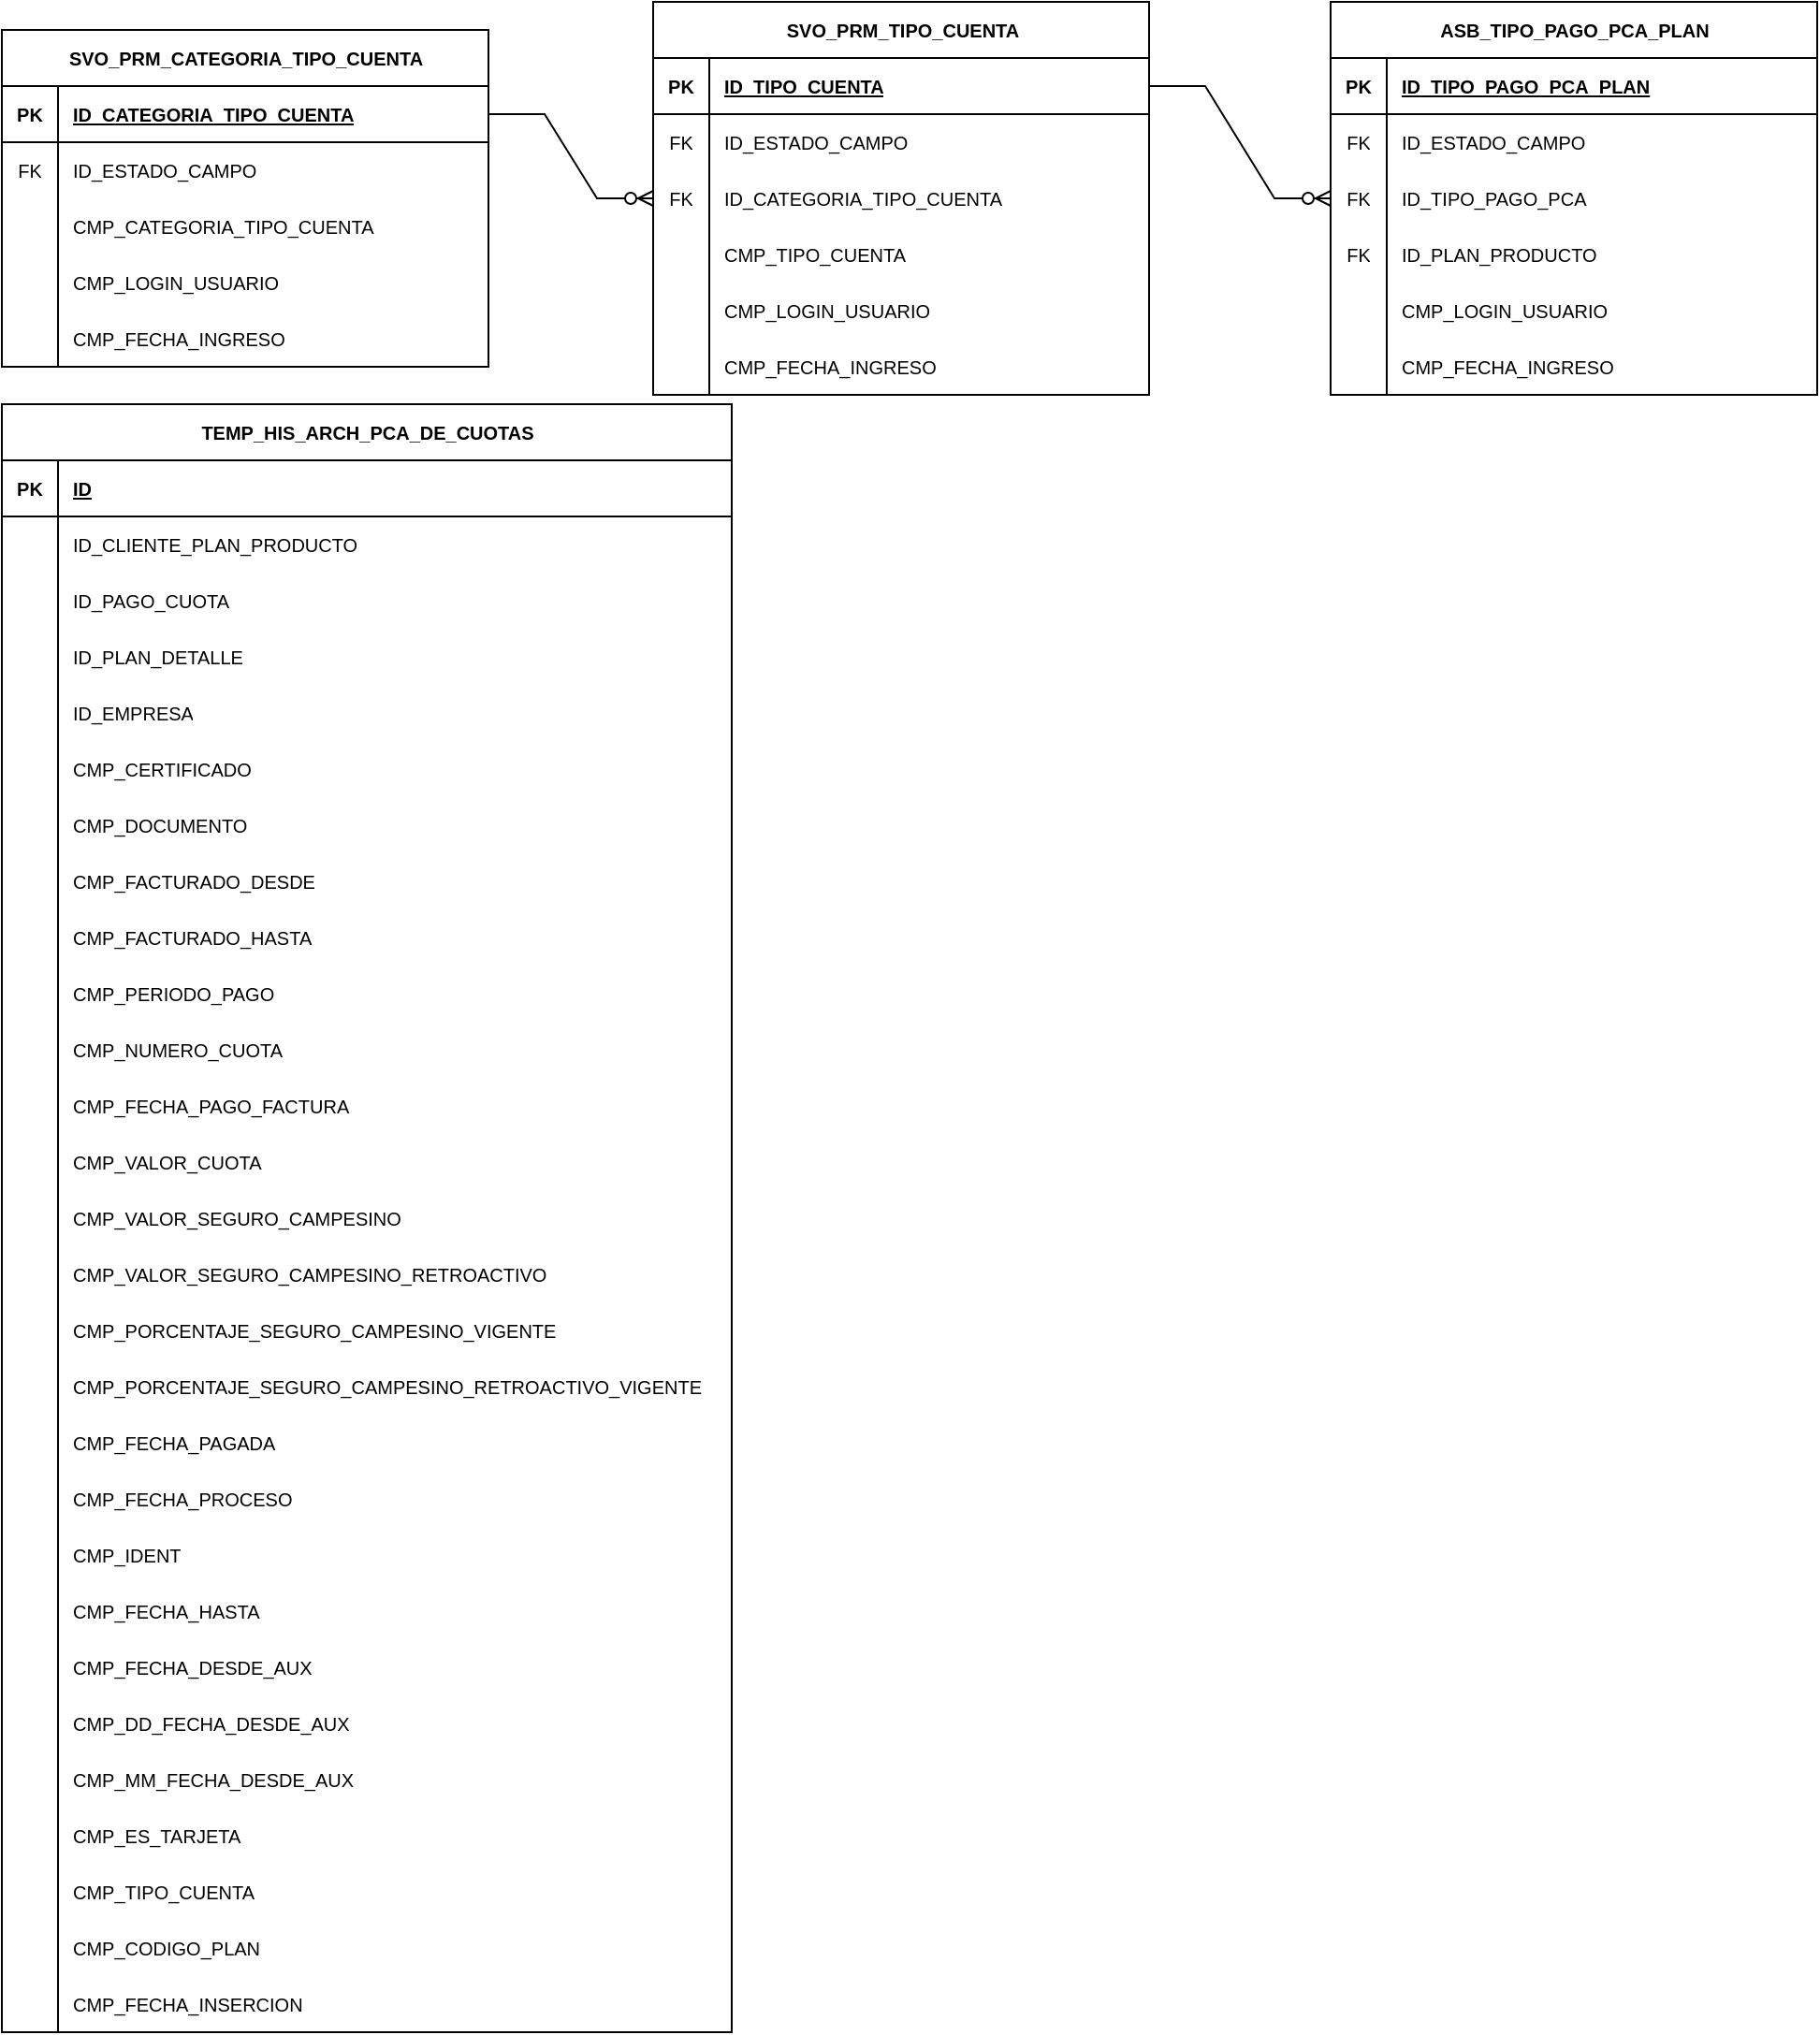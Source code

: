 <mxfile version="24.0.0" type="github">
  <diagram name="Page-1" id="2ca16b54-16f6-2749-3443-fa8db7711227">
    <mxGraphModel dx="681" dy="393" grid="1" gridSize="10" guides="1" tooltips="1" connect="1" arrows="1" fold="1" page="1" pageScale="1" pageWidth="1100" pageHeight="850" background="none" math="0" shadow="0">
      <root>
        <mxCell id="0" />
        <mxCell id="1" parent="0" />
        <mxCell id="AgOV5ESGiA2qNyUP91dc-14" value="SVO_PRM_CATEGORIA_TIPO_CUENTA" style="shape=table;startSize=30;container=1;collapsible=1;childLayout=tableLayout;fixedRows=1;rowLines=0;fontStyle=1;align=center;resizeLast=1;html=1;fontSize=10;" vertex="1" parent="1">
          <mxGeometry x="40" y="80" width="260" height="180" as="geometry">
            <mxRectangle x="675" y="190" width="70" height="30" as="alternateBounds" />
          </mxGeometry>
        </mxCell>
        <mxCell id="AgOV5ESGiA2qNyUP91dc-15" value="" style="shape=tableRow;horizontal=0;startSize=0;swimlaneHead=0;swimlaneBody=0;fillColor=none;collapsible=0;dropTarget=0;points=[[0,0.5],[1,0.5]];portConstraint=eastwest;top=0;left=0;right=0;bottom=1;" vertex="1" parent="AgOV5ESGiA2qNyUP91dc-14">
          <mxGeometry y="30" width="260" height="30" as="geometry" />
        </mxCell>
        <mxCell id="AgOV5ESGiA2qNyUP91dc-16" value="PK" style="shape=partialRectangle;connectable=0;fillColor=none;top=0;left=0;bottom=0;right=0;fontStyle=1;overflow=hidden;whiteSpace=wrap;html=1;fontSize=10;" vertex="1" parent="AgOV5ESGiA2qNyUP91dc-15">
          <mxGeometry width="30" height="30" as="geometry">
            <mxRectangle width="30" height="30" as="alternateBounds" />
          </mxGeometry>
        </mxCell>
        <mxCell id="AgOV5ESGiA2qNyUP91dc-17" value="ID_CATEGORIA_TIPO_CUENTA" style="shape=partialRectangle;connectable=0;fillColor=none;top=0;left=0;bottom=0;right=0;align=left;spacingLeft=6;fontStyle=5;overflow=hidden;whiteSpace=wrap;html=1;fontSize=10;" vertex="1" parent="AgOV5ESGiA2qNyUP91dc-15">
          <mxGeometry x="30" width="230" height="30" as="geometry">
            <mxRectangle width="230" height="30" as="alternateBounds" />
          </mxGeometry>
        </mxCell>
        <mxCell id="AgOV5ESGiA2qNyUP91dc-28" value="" style="shape=tableRow;horizontal=0;startSize=0;swimlaneHead=0;swimlaneBody=0;fillColor=none;collapsible=0;dropTarget=0;points=[[0,0.5],[1,0.5]];portConstraint=eastwest;top=0;left=0;right=0;bottom=0;" vertex="1" parent="AgOV5ESGiA2qNyUP91dc-14">
          <mxGeometry y="60" width="260" height="30" as="geometry" />
        </mxCell>
        <mxCell id="AgOV5ESGiA2qNyUP91dc-29" value="FK" style="shape=partialRectangle;connectable=0;fillColor=none;top=0;left=0;bottom=0;right=0;fontStyle=0;overflow=hidden;whiteSpace=wrap;html=1;fontSize=10;" vertex="1" parent="AgOV5ESGiA2qNyUP91dc-28">
          <mxGeometry width="30" height="30" as="geometry">
            <mxRectangle width="30" height="30" as="alternateBounds" />
          </mxGeometry>
        </mxCell>
        <mxCell id="AgOV5ESGiA2qNyUP91dc-30" value="ID_ESTADO_CAMPO" style="shape=partialRectangle;connectable=0;fillColor=none;top=0;left=0;bottom=0;right=0;align=left;spacingLeft=6;fontStyle=0;overflow=hidden;whiteSpace=wrap;html=1;fontSize=10;" vertex="1" parent="AgOV5ESGiA2qNyUP91dc-28">
          <mxGeometry x="30" width="230" height="30" as="geometry">
            <mxRectangle width="230" height="30" as="alternateBounds" />
          </mxGeometry>
        </mxCell>
        <mxCell id="AgOV5ESGiA2qNyUP91dc-21" value="" style="shape=tableRow;horizontal=0;startSize=0;swimlaneHead=0;swimlaneBody=0;fillColor=none;collapsible=0;dropTarget=0;points=[[0,0.5],[1,0.5]];portConstraint=eastwest;top=0;left=0;right=0;bottom=0;" vertex="1" parent="AgOV5ESGiA2qNyUP91dc-14">
          <mxGeometry y="90" width="260" height="30" as="geometry" />
        </mxCell>
        <mxCell id="AgOV5ESGiA2qNyUP91dc-22" value="" style="shape=partialRectangle;connectable=0;fillColor=none;top=0;left=0;bottom=0;right=0;editable=1;overflow=hidden;whiteSpace=wrap;html=1;" vertex="1" parent="AgOV5ESGiA2qNyUP91dc-21">
          <mxGeometry width="30" height="30" as="geometry">
            <mxRectangle width="30" height="30" as="alternateBounds" />
          </mxGeometry>
        </mxCell>
        <mxCell id="AgOV5ESGiA2qNyUP91dc-23" value="CMP_CATEGORIA_TIPO_CUENTA" style="shape=partialRectangle;connectable=0;fillColor=none;top=0;left=0;bottom=0;right=0;align=left;spacingLeft=6;overflow=hidden;whiteSpace=wrap;html=1;fontSize=10;" vertex="1" parent="AgOV5ESGiA2qNyUP91dc-21">
          <mxGeometry x="30" width="230" height="30" as="geometry">
            <mxRectangle width="230" height="30" as="alternateBounds" />
          </mxGeometry>
        </mxCell>
        <mxCell id="AgOV5ESGiA2qNyUP91dc-24" value="" style="shape=tableRow;horizontal=0;startSize=0;swimlaneHead=0;swimlaneBody=0;fillColor=none;collapsible=0;dropTarget=0;points=[[0,0.5],[1,0.5]];portConstraint=eastwest;top=0;left=0;right=0;bottom=0;" vertex="1" parent="AgOV5ESGiA2qNyUP91dc-14">
          <mxGeometry y="120" width="260" height="30" as="geometry" />
        </mxCell>
        <mxCell id="AgOV5ESGiA2qNyUP91dc-25" value="" style="shape=partialRectangle;connectable=0;fillColor=none;top=0;left=0;bottom=0;right=0;editable=1;overflow=hidden;whiteSpace=wrap;html=1;" vertex="1" parent="AgOV5ESGiA2qNyUP91dc-24">
          <mxGeometry width="30" height="30" as="geometry">
            <mxRectangle width="30" height="30" as="alternateBounds" />
          </mxGeometry>
        </mxCell>
        <mxCell id="AgOV5ESGiA2qNyUP91dc-26" value="CMP_LOGIN_USUARIO" style="shape=partialRectangle;connectable=0;fillColor=none;top=0;left=0;bottom=0;right=0;align=left;spacingLeft=6;overflow=hidden;whiteSpace=wrap;html=1;fontSize=10;" vertex="1" parent="AgOV5ESGiA2qNyUP91dc-24">
          <mxGeometry x="30" width="230" height="30" as="geometry">
            <mxRectangle width="230" height="30" as="alternateBounds" />
          </mxGeometry>
        </mxCell>
        <mxCell id="AgOV5ESGiA2qNyUP91dc-38" style="shape=tableRow;horizontal=0;startSize=0;swimlaneHead=0;swimlaneBody=0;fillColor=none;collapsible=0;dropTarget=0;points=[[0,0.5],[1,0.5]];portConstraint=eastwest;top=0;left=0;right=0;bottom=0;" vertex="1" parent="AgOV5ESGiA2qNyUP91dc-14">
          <mxGeometry y="150" width="260" height="30" as="geometry" />
        </mxCell>
        <mxCell id="AgOV5ESGiA2qNyUP91dc-39" style="shape=partialRectangle;connectable=0;fillColor=none;top=0;left=0;bottom=0;right=0;editable=1;overflow=hidden;whiteSpace=wrap;html=1;" vertex="1" parent="AgOV5ESGiA2qNyUP91dc-38">
          <mxGeometry width="30" height="30" as="geometry">
            <mxRectangle width="30" height="30" as="alternateBounds" />
          </mxGeometry>
        </mxCell>
        <mxCell id="AgOV5ESGiA2qNyUP91dc-40" value="CMP_FECHA_INGRESO" style="shape=partialRectangle;connectable=0;fillColor=none;top=0;left=0;bottom=0;right=0;align=left;spacingLeft=6;overflow=hidden;whiteSpace=wrap;html=1;fontSize=10;" vertex="1" parent="AgOV5ESGiA2qNyUP91dc-38">
          <mxGeometry x="30" width="230" height="30" as="geometry">
            <mxRectangle width="230" height="30" as="alternateBounds" />
          </mxGeometry>
        </mxCell>
        <mxCell id="AgOV5ESGiA2qNyUP91dc-1" value="SVO_PRM_TIPO_CUENTA" style="shape=table;startSize=30;container=1;collapsible=1;childLayout=tableLayout;fixedRows=1;rowLines=0;fontStyle=1;align=center;resizeLast=1;html=1;fontSize=10;" vertex="1" parent="1">
          <mxGeometry x="388" y="65" width="265" height="210" as="geometry" />
        </mxCell>
        <mxCell id="AgOV5ESGiA2qNyUP91dc-2" value="" style="shape=tableRow;horizontal=0;startSize=0;swimlaneHead=0;swimlaneBody=0;fillColor=none;collapsible=0;dropTarget=0;points=[[0,0.5],[1,0.5]];portConstraint=eastwest;top=0;left=0;right=0;bottom=1;" vertex="1" parent="AgOV5ESGiA2qNyUP91dc-1">
          <mxGeometry y="30" width="265" height="30" as="geometry" />
        </mxCell>
        <mxCell id="AgOV5ESGiA2qNyUP91dc-3" value="PK" style="shape=partialRectangle;connectable=0;fillColor=none;top=0;left=0;bottom=0;right=0;fontStyle=1;overflow=hidden;whiteSpace=wrap;html=1;fontSize=10;" vertex="1" parent="AgOV5ESGiA2qNyUP91dc-2">
          <mxGeometry width="30" height="30" as="geometry">
            <mxRectangle width="30" height="30" as="alternateBounds" />
          </mxGeometry>
        </mxCell>
        <mxCell id="AgOV5ESGiA2qNyUP91dc-4" value="ID_TIPO_CUENTA" style="shape=partialRectangle;connectable=0;fillColor=none;top=0;left=0;bottom=0;right=0;align=left;spacingLeft=6;fontStyle=5;overflow=hidden;whiteSpace=wrap;html=1;fontSize=10;" vertex="1" parent="AgOV5ESGiA2qNyUP91dc-2">
          <mxGeometry x="30" width="235" height="30" as="geometry">
            <mxRectangle width="235" height="30" as="alternateBounds" />
          </mxGeometry>
        </mxCell>
        <mxCell id="AgOV5ESGiA2qNyUP91dc-5" value="" style="shape=tableRow;horizontal=0;startSize=0;swimlaneHead=0;swimlaneBody=0;fillColor=none;collapsible=0;dropTarget=0;points=[[0,0.5],[1,0.5]];portConstraint=eastwest;top=0;left=0;right=0;bottom=0;" vertex="1" parent="AgOV5ESGiA2qNyUP91dc-1">
          <mxGeometry y="60" width="265" height="30" as="geometry" />
        </mxCell>
        <mxCell id="AgOV5ESGiA2qNyUP91dc-6" value="FK" style="shape=partialRectangle;connectable=0;fillColor=none;top=0;left=0;bottom=0;right=0;editable=1;overflow=hidden;whiteSpace=wrap;html=1;fontSize=10;" vertex="1" parent="AgOV5ESGiA2qNyUP91dc-5">
          <mxGeometry width="30" height="30" as="geometry">
            <mxRectangle width="30" height="30" as="alternateBounds" />
          </mxGeometry>
        </mxCell>
        <mxCell id="AgOV5ESGiA2qNyUP91dc-7" value="ID_ESTADO_CAMPO" style="shape=partialRectangle;connectable=0;fillColor=none;top=0;left=0;bottom=0;right=0;align=left;spacingLeft=6;overflow=hidden;whiteSpace=wrap;html=1;fontSize=10;" vertex="1" parent="AgOV5ESGiA2qNyUP91dc-5">
          <mxGeometry x="30" width="235" height="30" as="geometry">
            <mxRectangle width="235" height="30" as="alternateBounds" />
          </mxGeometry>
        </mxCell>
        <mxCell id="AgOV5ESGiA2qNyUP91dc-8" value="" style="shape=tableRow;horizontal=0;startSize=0;swimlaneHead=0;swimlaneBody=0;fillColor=none;collapsible=0;dropTarget=0;points=[[0,0.5],[1,0.5]];portConstraint=eastwest;top=0;left=0;right=0;bottom=0;" vertex="1" parent="AgOV5ESGiA2qNyUP91dc-1">
          <mxGeometry y="90" width="265" height="30" as="geometry" />
        </mxCell>
        <mxCell id="AgOV5ESGiA2qNyUP91dc-9" value="FK" style="shape=partialRectangle;connectable=0;fillColor=none;top=0;left=0;bottom=0;right=0;editable=1;overflow=hidden;whiteSpace=wrap;html=1;fontSize=10;" vertex="1" parent="AgOV5ESGiA2qNyUP91dc-8">
          <mxGeometry width="30" height="30" as="geometry">
            <mxRectangle width="30" height="30" as="alternateBounds" />
          </mxGeometry>
        </mxCell>
        <mxCell id="AgOV5ESGiA2qNyUP91dc-10" value="ID_CATEGORIA_TIPO_CUENTA" style="shape=partialRectangle;connectable=0;fillColor=none;top=0;left=0;bottom=0;right=0;align=left;spacingLeft=6;overflow=hidden;whiteSpace=wrap;html=1;fontSize=10;" vertex="1" parent="AgOV5ESGiA2qNyUP91dc-8">
          <mxGeometry x="30" width="235" height="30" as="geometry">
            <mxRectangle width="235" height="30" as="alternateBounds" />
          </mxGeometry>
        </mxCell>
        <mxCell id="AgOV5ESGiA2qNyUP91dc-11" value="" style="shape=tableRow;horizontal=0;startSize=0;swimlaneHead=0;swimlaneBody=0;fillColor=none;collapsible=0;dropTarget=0;points=[[0,0.5],[1,0.5]];portConstraint=eastwest;top=0;left=0;right=0;bottom=0;" vertex="1" parent="AgOV5ESGiA2qNyUP91dc-1">
          <mxGeometry y="120" width="265" height="30" as="geometry" />
        </mxCell>
        <mxCell id="AgOV5ESGiA2qNyUP91dc-12" value="" style="shape=partialRectangle;connectable=0;fillColor=none;top=0;left=0;bottom=0;right=0;editable=1;overflow=hidden;whiteSpace=wrap;html=1;" vertex="1" parent="AgOV5ESGiA2qNyUP91dc-11">
          <mxGeometry width="30" height="30" as="geometry">
            <mxRectangle width="30" height="30" as="alternateBounds" />
          </mxGeometry>
        </mxCell>
        <mxCell id="AgOV5ESGiA2qNyUP91dc-13" value="CMP_TIPO_CUENTA" style="shape=partialRectangle;connectable=0;fillColor=none;top=0;left=0;bottom=0;right=0;align=left;spacingLeft=6;overflow=hidden;whiteSpace=wrap;html=1;fontSize=10;" vertex="1" parent="AgOV5ESGiA2qNyUP91dc-11">
          <mxGeometry x="30" width="235" height="30" as="geometry">
            <mxRectangle width="235" height="30" as="alternateBounds" />
          </mxGeometry>
        </mxCell>
        <mxCell id="AgOV5ESGiA2qNyUP91dc-44" style="shape=tableRow;horizontal=0;startSize=0;swimlaneHead=0;swimlaneBody=0;fillColor=none;collapsible=0;dropTarget=0;points=[[0,0.5],[1,0.5]];portConstraint=eastwest;top=0;left=0;right=0;bottom=0;" vertex="1" parent="AgOV5ESGiA2qNyUP91dc-1">
          <mxGeometry y="150" width="265" height="30" as="geometry" />
        </mxCell>
        <mxCell id="AgOV5ESGiA2qNyUP91dc-45" style="shape=partialRectangle;connectable=0;fillColor=none;top=0;left=0;bottom=0;right=0;editable=1;overflow=hidden;whiteSpace=wrap;html=1;" vertex="1" parent="AgOV5ESGiA2qNyUP91dc-44">
          <mxGeometry width="30" height="30" as="geometry">
            <mxRectangle width="30" height="30" as="alternateBounds" />
          </mxGeometry>
        </mxCell>
        <mxCell id="AgOV5ESGiA2qNyUP91dc-46" value="CMP_LOGIN_USUARIO" style="shape=partialRectangle;connectable=0;fillColor=none;top=0;left=0;bottom=0;right=0;align=left;spacingLeft=6;overflow=hidden;whiteSpace=wrap;html=1;fontSize=10;" vertex="1" parent="AgOV5ESGiA2qNyUP91dc-44">
          <mxGeometry x="30" width="235" height="30" as="geometry">
            <mxRectangle width="235" height="30" as="alternateBounds" />
          </mxGeometry>
        </mxCell>
        <mxCell id="AgOV5ESGiA2qNyUP91dc-47" style="shape=tableRow;horizontal=0;startSize=0;swimlaneHead=0;swimlaneBody=0;fillColor=none;collapsible=0;dropTarget=0;points=[[0,0.5],[1,0.5]];portConstraint=eastwest;top=0;left=0;right=0;bottom=0;" vertex="1" parent="AgOV5ESGiA2qNyUP91dc-1">
          <mxGeometry y="180" width="265" height="30" as="geometry" />
        </mxCell>
        <mxCell id="AgOV5ESGiA2qNyUP91dc-48" style="shape=partialRectangle;connectable=0;fillColor=none;top=0;left=0;bottom=0;right=0;editable=1;overflow=hidden;whiteSpace=wrap;html=1;" vertex="1" parent="AgOV5ESGiA2qNyUP91dc-47">
          <mxGeometry width="30" height="30" as="geometry">
            <mxRectangle width="30" height="30" as="alternateBounds" />
          </mxGeometry>
        </mxCell>
        <mxCell id="AgOV5ESGiA2qNyUP91dc-49" value="CMP_FECHA_INGRESO" style="shape=partialRectangle;connectable=0;fillColor=none;top=0;left=0;bottom=0;right=0;align=left;spacingLeft=6;overflow=hidden;whiteSpace=wrap;html=1;fontSize=10;" vertex="1" parent="AgOV5ESGiA2qNyUP91dc-47">
          <mxGeometry x="30" width="235" height="30" as="geometry">
            <mxRectangle width="235" height="30" as="alternateBounds" />
          </mxGeometry>
        </mxCell>
        <mxCell id="AgOV5ESGiA2qNyUP91dc-50" value="ASB_TIPO_PAGO_PCA_PLAN" style="shape=table;startSize=30;container=1;collapsible=1;childLayout=tableLayout;fixedRows=1;rowLines=0;fontStyle=1;align=center;resizeLast=1;html=1;fontSize=10;" vertex="1" parent="1">
          <mxGeometry x="750" y="65" width="260" height="210" as="geometry" />
        </mxCell>
        <mxCell id="AgOV5ESGiA2qNyUP91dc-51" value="" style="shape=tableRow;horizontal=0;startSize=0;swimlaneHead=0;swimlaneBody=0;fillColor=none;collapsible=0;dropTarget=0;points=[[0,0.5],[1,0.5]];portConstraint=eastwest;top=0;left=0;right=0;bottom=1;" vertex="1" parent="AgOV5ESGiA2qNyUP91dc-50">
          <mxGeometry y="30" width="260" height="30" as="geometry" />
        </mxCell>
        <mxCell id="AgOV5ESGiA2qNyUP91dc-52" value="PK" style="shape=partialRectangle;connectable=0;fillColor=none;top=0;left=0;bottom=0;right=0;fontStyle=1;overflow=hidden;whiteSpace=wrap;html=1;fontSize=10;" vertex="1" parent="AgOV5ESGiA2qNyUP91dc-51">
          <mxGeometry width="30" height="30" as="geometry">
            <mxRectangle width="30" height="30" as="alternateBounds" />
          </mxGeometry>
        </mxCell>
        <mxCell id="AgOV5ESGiA2qNyUP91dc-53" value="ID_TIPO_PAGO_PCA_PLAN" style="shape=partialRectangle;connectable=0;fillColor=none;top=0;left=0;bottom=0;right=0;align=left;spacingLeft=6;fontStyle=5;overflow=hidden;whiteSpace=wrap;html=1;fontSize=10;" vertex="1" parent="AgOV5ESGiA2qNyUP91dc-51">
          <mxGeometry x="30" width="230" height="30" as="geometry">
            <mxRectangle width="230" height="30" as="alternateBounds" />
          </mxGeometry>
        </mxCell>
        <mxCell id="AgOV5ESGiA2qNyUP91dc-54" value="" style="shape=tableRow;horizontal=0;startSize=0;swimlaneHead=0;swimlaneBody=0;fillColor=none;collapsible=0;dropTarget=0;points=[[0,0.5],[1,0.5]];portConstraint=eastwest;top=0;left=0;right=0;bottom=0;" vertex="1" parent="AgOV5ESGiA2qNyUP91dc-50">
          <mxGeometry y="60" width="260" height="30" as="geometry" />
        </mxCell>
        <mxCell id="AgOV5ESGiA2qNyUP91dc-55" value="FK" style="shape=partialRectangle;connectable=0;fillColor=none;top=0;left=0;bottom=0;right=0;editable=1;overflow=hidden;whiteSpace=wrap;html=1;fontSize=10;" vertex="1" parent="AgOV5ESGiA2qNyUP91dc-54">
          <mxGeometry width="30" height="30" as="geometry">
            <mxRectangle width="30" height="30" as="alternateBounds" />
          </mxGeometry>
        </mxCell>
        <mxCell id="AgOV5ESGiA2qNyUP91dc-56" value="ID_ESTADO_CAMPO" style="shape=partialRectangle;connectable=0;fillColor=none;top=0;left=0;bottom=0;right=0;align=left;spacingLeft=6;overflow=hidden;whiteSpace=wrap;html=1;fontSize=10;" vertex="1" parent="AgOV5ESGiA2qNyUP91dc-54">
          <mxGeometry x="30" width="230" height="30" as="geometry">
            <mxRectangle width="230" height="30" as="alternateBounds" />
          </mxGeometry>
        </mxCell>
        <mxCell id="AgOV5ESGiA2qNyUP91dc-57" value="" style="shape=tableRow;horizontal=0;startSize=0;swimlaneHead=0;swimlaneBody=0;fillColor=none;collapsible=0;dropTarget=0;points=[[0,0.5],[1,0.5]];portConstraint=eastwest;top=0;left=0;right=0;bottom=0;" vertex="1" parent="AgOV5ESGiA2qNyUP91dc-50">
          <mxGeometry y="90" width="260" height="30" as="geometry" />
        </mxCell>
        <mxCell id="AgOV5ESGiA2qNyUP91dc-58" value="FK" style="shape=partialRectangle;connectable=0;fillColor=none;top=0;left=0;bottom=0;right=0;editable=1;overflow=hidden;whiteSpace=wrap;html=1;fontSize=10;" vertex="1" parent="AgOV5ESGiA2qNyUP91dc-57">
          <mxGeometry width="30" height="30" as="geometry">
            <mxRectangle width="30" height="30" as="alternateBounds" />
          </mxGeometry>
        </mxCell>
        <mxCell id="AgOV5ESGiA2qNyUP91dc-59" value="ID_TIPO_PAGO_PCA" style="shape=partialRectangle;connectable=0;fillColor=none;top=0;left=0;bottom=0;right=0;align=left;spacingLeft=6;overflow=hidden;whiteSpace=wrap;html=1;fontSize=10;" vertex="1" parent="AgOV5ESGiA2qNyUP91dc-57">
          <mxGeometry x="30" width="230" height="30" as="geometry">
            <mxRectangle width="230" height="30" as="alternateBounds" />
          </mxGeometry>
        </mxCell>
        <mxCell id="AgOV5ESGiA2qNyUP91dc-60" value="" style="shape=tableRow;horizontal=0;startSize=0;swimlaneHead=0;swimlaneBody=0;fillColor=none;collapsible=0;dropTarget=0;points=[[0,0.5],[1,0.5]];portConstraint=eastwest;top=0;left=0;right=0;bottom=0;" vertex="1" parent="AgOV5ESGiA2qNyUP91dc-50">
          <mxGeometry y="120" width="260" height="30" as="geometry" />
        </mxCell>
        <mxCell id="AgOV5ESGiA2qNyUP91dc-61" value="FK" style="shape=partialRectangle;connectable=0;fillColor=none;top=0;left=0;bottom=0;right=0;editable=1;overflow=hidden;whiteSpace=wrap;html=1;fontSize=10;" vertex="1" parent="AgOV5ESGiA2qNyUP91dc-60">
          <mxGeometry width="30" height="30" as="geometry">
            <mxRectangle width="30" height="30" as="alternateBounds" />
          </mxGeometry>
        </mxCell>
        <mxCell id="AgOV5ESGiA2qNyUP91dc-62" value="ID_PLAN_PRODUCTO" style="shape=partialRectangle;connectable=0;fillColor=none;top=0;left=0;bottom=0;right=0;align=left;spacingLeft=6;overflow=hidden;whiteSpace=wrap;html=1;fontSize=10;" vertex="1" parent="AgOV5ESGiA2qNyUP91dc-60">
          <mxGeometry x="30" width="230" height="30" as="geometry">
            <mxRectangle width="230" height="30" as="alternateBounds" />
          </mxGeometry>
        </mxCell>
        <mxCell id="AgOV5ESGiA2qNyUP91dc-63" style="shape=tableRow;horizontal=0;startSize=0;swimlaneHead=0;swimlaneBody=0;fillColor=none;collapsible=0;dropTarget=0;points=[[0,0.5],[1,0.5]];portConstraint=eastwest;top=0;left=0;right=0;bottom=0;" vertex="1" parent="AgOV5ESGiA2qNyUP91dc-50">
          <mxGeometry y="150" width="260" height="30" as="geometry" />
        </mxCell>
        <mxCell id="AgOV5ESGiA2qNyUP91dc-64" style="shape=partialRectangle;connectable=0;fillColor=none;top=0;left=0;bottom=0;right=0;editable=1;overflow=hidden;whiteSpace=wrap;html=1;" vertex="1" parent="AgOV5ESGiA2qNyUP91dc-63">
          <mxGeometry width="30" height="30" as="geometry">
            <mxRectangle width="30" height="30" as="alternateBounds" />
          </mxGeometry>
        </mxCell>
        <mxCell id="AgOV5ESGiA2qNyUP91dc-65" value="CMP_LOGIN_USUARIO" style="shape=partialRectangle;connectable=0;fillColor=none;top=0;left=0;bottom=0;right=0;align=left;spacingLeft=6;overflow=hidden;whiteSpace=wrap;html=1;fontSize=10;" vertex="1" parent="AgOV5ESGiA2qNyUP91dc-63">
          <mxGeometry x="30" width="230" height="30" as="geometry">
            <mxRectangle width="230" height="30" as="alternateBounds" />
          </mxGeometry>
        </mxCell>
        <mxCell id="AgOV5ESGiA2qNyUP91dc-66" style="shape=tableRow;horizontal=0;startSize=0;swimlaneHead=0;swimlaneBody=0;fillColor=none;collapsible=0;dropTarget=0;points=[[0,0.5],[1,0.5]];portConstraint=eastwest;top=0;left=0;right=0;bottom=0;" vertex="1" parent="AgOV5ESGiA2qNyUP91dc-50">
          <mxGeometry y="180" width="260" height="30" as="geometry" />
        </mxCell>
        <mxCell id="AgOV5ESGiA2qNyUP91dc-67" style="shape=partialRectangle;connectable=0;fillColor=none;top=0;left=0;bottom=0;right=0;editable=1;overflow=hidden;whiteSpace=wrap;html=1;" vertex="1" parent="AgOV5ESGiA2qNyUP91dc-66">
          <mxGeometry width="30" height="30" as="geometry">
            <mxRectangle width="30" height="30" as="alternateBounds" />
          </mxGeometry>
        </mxCell>
        <mxCell id="AgOV5ESGiA2qNyUP91dc-68" value="CMP_FECHA_INGRESO" style="shape=partialRectangle;connectable=0;fillColor=none;top=0;left=0;bottom=0;right=0;align=left;spacingLeft=6;overflow=hidden;whiteSpace=wrap;html=1;fontSize=10;" vertex="1" parent="AgOV5ESGiA2qNyUP91dc-66">
          <mxGeometry x="30" width="230" height="30" as="geometry">
            <mxRectangle width="230" height="30" as="alternateBounds" />
          </mxGeometry>
        </mxCell>
        <mxCell id="AgOV5ESGiA2qNyUP91dc-72" value="" style="edgeStyle=entityRelationEdgeStyle;fontSize=12;html=1;endArrow=ERzeroToMany;endFill=1;rounded=0;exitX=1;exitY=0.5;exitDx=0;exitDy=0;entryX=0;entryY=0.5;entryDx=0;entryDy=0;" edge="1" parent="1" source="AgOV5ESGiA2qNyUP91dc-15" target="AgOV5ESGiA2qNyUP91dc-8">
          <mxGeometry width="100" height="100" relative="1" as="geometry">
            <mxPoint x="360" y="370" as="sourcePoint" />
            <mxPoint x="460" y="270" as="targetPoint" />
          </mxGeometry>
        </mxCell>
        <mxCell id="AgOV5ESGiA2qNyUP91dc-73" value="" style="edgeStyle=entityRelationEdgeStyle;fontSize=12;html=1;endArrow=ERzeroToMany;endFill=1;rounded=0;exitX=1;exitY=0.5;exitDx=0;exitDy=0;entryX=0;entryY=0.5;entryDx=0;entryDy=0;" edge="1" parent="1" source="AgOV5ESGiA2qNyUP91dc-2" target="AgOV5ESGiA2qNyUP91dc-57">
          <mxGeometry width="100" height="100" relative="1" as="geometry">
            <mxPoint x="360" y="370" as="sourcePoint" />
            <mxPoint x="700" y="300" as="targetPoint" />
          </mxGeometry>
        </mxCell>
        <mxCell id="AgOV5ESGiA2qNyUP91dc-74" value="TEMP_HIS_ARCH_PCA_DE_CUOTAS" style="shape=table;startSize=30;container=1;collapsible=1;childLayout=tableLayout;fixedRows=1;rowLines=0;fontStyle=1;align=center;resizeLast=1;html=1;fontSize=10;" vertex="1" parent="1">
          <mxGeometry x="40" y="280" width="390" height="870" as="geometry" />
        </mxCell>
        <mxCell id="AgOV5ESGiA2qNyUP91dc-75" value="" style="shape=tableRow;horizontal=0;startSize=0;swimlaneHead=0;swimlaneBody=0;fillColor=none;collapsible=0;dropTarget=0;points=[[0,0.5],[1,0.5]];portConstraint=eastwest;top=0;left=0;right=0;bottom=1;" vertex="1" parent="AgOV5ESGiA2qNyUP91dc-74">
          <mxGeometry y="30" width="390" height="30" as="geometry" />
        </mxCell>
        <mxCell id="AgOV5ESGiA2qNyUP91dc-76" value="PK" style="shape=partialRectangle;connectable=0;fillColor=none;top=0;left=0;bottom=0;right=0;fontStyle=1;overflow=hidden;whiteSpace=wrap;html=1;fontSize=10;" vertex="1" parent="AgOV5ESGiA2qNyUP91dc-75">
          <mxGeometry width="30" height="30" as="geometry">
            <mxRectangle width="30" height="30" as="alternateBounds" />
          </mxGeometry>
        </mxCell>
        <mxCell id="AgOV5ESGiA2qNyUP91dc-77" value="ID" style="shape=partialRectangle;connectable=0;fillColor=none;top=0;left=0;bottom=0;right=0;align=left;spacingLeft=6;fontStyle=5;overflow=hidden;whiteSpace=wrap;html=1;fontSize=10;" vertex="1" parent="AgOV5ESGiA2qNyUP91dc-75">
          <mxGeometry x="30" width="360" height="30" as="geometry">
            <mxRectangle width="360" height="30" as="alternateBounds" />
          </mxGeometry>
        </mxCell>
        <mxCell id="AgOV5ESGiA2qNyUP91dc-78" value="" style="shape=tableRow;horizontal=0;startSize=0;swimlaneHead=0;swimlaneBody=0;fillColor=none;collapsible=0;dropTarget=0;points=[[0,0.5],[1,0.5]];portConstraint=eastwest;top=0;left=0;right=0;bottom=0;" vertex="1" parent="AgOV5ESGiA2qNyUP91dc-74">
          <mxGeometry y="60" width="390" height="30" as="geometry" />
        </mxCell>
        <mxCell id="AgOV5ESGiA2qNyUP91dc-79" value="" style="shape=partialRectangle;connectable=0;fillColor=none;top=0;left=0;bottom=0;right=0;editable=1;overflow=hidden;whiteSpace=wrap;html=1;" vertex="1" parent="AgOV5ESGiA2qNyUP91dc-78">
          <mxGeometry width="30" height="30" as="geometry">
            <mxRectangle width="30" height="30" as="alternateBounds" />
          </mxGeometry>
        </mxCell>
        <mxCell id="AgOV5ESGiA2qNyUP91dc-80" value="ID_CLIENTE_PLAN_PRODUCTO" style="shape=partialRectangle;connectable=0;fillColor=none;top=0;left=0;bottom=0;right=0;align=left;spacingLeft=6;overflow=hidden;whiteSpace=wrap;html=1;fontSize=10;" vertex="1" parent="AgOV5ESGiA2qNyUP91dc-78">
          <mxGeometry x="30" width="360" height="30" as="geometry">
            <mxRectangle width="360" height="30" as="alternateBounds" />
          </mxGeometry>
        </mxCell>
        <mxCell id="AgOV5ESGiA2qNyUP91dc-81" value="" style="shape=tableRow;horizontal=0;startSize=0;swimlaneHead=0;swimlaneBody=0;fillColor=none;collapsible=0;dropTarget=0;points=[[0,0.5],[1,0.5]];portConstraint=eastwest;top=0;left=0;right=0;bottom=0;" vertex="1" parent="AgOV5ESGiA2qNyUP91dc-74">
          <mxGeometry y="90" width="390" height="30" as="geometry" />
        </mxCell>
        <mxCell id="AgOV5ESGiA2qNyUP91dc-82" value="" style="shape=partialRectangle;connectable=0;fillColor=none;top=0;left=0;bottom=0;right=0;editable=1;overflow=hidden;whiteSpace=wrap;html=1;" vertex="1" parent="AgOV5ESGiA2qNyUP91dc-81">
          <mxGeometry width="30" height="30" as="geometry">
            <mxRectangle width="30" height="30" as="alternateBounds" />
          </mxGeometry>
        </mxCell>
        <mxCell id="AgOV5ESGiA2qNyUP91dc-83" value="ID_PAGO_CUOTA" style="shape=partialRectangle;connectable=0;fillColor=none;top=0;left=0;bottom=0;right=0;align=left;spacingLeft=6;overflow=hidden;whiteSpace=wrap;html=1;fontSize=10;" vertex="1" parent="AgOV5ESGiA2qNyUP91dc-81">
          <mxGeometry x="30" width="360" height="30" as="geometry">
            <mxRectangle width="360" height="30" as="alternateBounds" />
          </mxGeometry>
        </mxCell>
        <mxCell id="AgOV5ESGiA2qNyUP91dc-84" value="" style="shape=tableRow;horizontal=0;startSize=0;swimlaneHead=0;swimlaneBody=0;fillColor=none;collapsible=0;dropTarget=0;points=[[0,0.5],[1,0.5]];portConstraint=eastwest;top=0;left=0;right=0;bottom=0;" vertex="1" parent="AgOV5ESGiA2qNyUP91dc-74">
          <mxGeometry y="120" width="390" height="30" as="geometry" />
        </mxCell>
        <mxCell id="AgOV5ESGiA2qNyUP91dc-85" value="" style="shape=partialRectangle;connectable=0;fillColor=none;top=0;left=0;bottom=0;right=0;editable=1;overflow=hidden;whiteSpace=wrap;html=1;" vertex="1" parent="AgOV5ESGiA2qNyUP91dc-84">
          <mxGeometry width="30" height="30" as="geometry">
            <mxRectangle width="30" height="30" as="alternateBounds" />
          </mxGeometry>
        </mxCell>
        <mxCell id="AgOV5ESGiA2qNyUP91dc-86" value="ID_PLAN_DETALLE" style="shape=partialRectangle;connectable=0;fillColor=none;top=0;left=0;bottom=0;right=0;align=left;spacingLeft=6;overflow=hidden;whiteSpace=wrap;html=1;fontSize=10;" vertex="1" parent="AgOV5ESGiA2qNyUP91dc-84">
          <mxGeometry x="30" width="360" height="30" as="geometry">
            <mxRectangle width="360" height="30" as="alternateBounds" />
          </mxGeometry>
        </mxCell>
        <mxCell id="AgOV5ESGiA2qNyUP91dc-87" value="" style="shape=tableRow;horizontal=0;startSize=0;swimlaneHead=0;swimlaneBody=0;fillColor=none;collapsible=0;dropTarget=0;points=[[0,0.5],[1,0.5]];portConstraint=eastwest;top=0;left=0;right=0;bottom=0;" vertex="1" parent="AgOV5ESGiA2qNyUP91dc-74">
          <mxGeometry y="150" width="390" height="30" as="geometry" />
        </mxCell>
        <mxCell id="AgOV5ESGiA2qNyUP91dc-88" value="" style="shape=partialRectangle;connectable=0;fillColor=none;top=0;left=0;bottom=0;right=0;editable=1;overflow=hidden;whiteSpace=wrap;html=1;" vertex="1" parent="AgOV5ESGiA2qNyUP91dc-87">
          <mxGeometry width="30" height="30" as="geometry">
            <mxRectangle width="30" height="30" as="alternateBounds" />
          </mxGeometry>
        </mxCell>
        <mxCell id="AgOV5ESGiA2qNyUP91dc-89" value="ID_EMPRESA" style="shape=partialRectangle;connectable=0;fillColor=none;top=0;left=0;bottom=0;right=0;align=left;spacingLeft=6;overflow=hidden;whiteSpace=wrap;html=1;fontSize=10;" vertex="1" parent="AgOV5ESGiA2qNyUP91dc-87">
          <mxGeometry x="30" width="360" height="30" as="geometry">
            <mxRectangle width="360" height="30" as="alternateBounds" />
          </mxGeometry>
        </mxCell>
        <mxCell id="AgOV5ESGiA2qNyUP91dc-90" value="" style="shape=tableRow;horizontal=0;startSize=0;swimlaneHead=0;swimlaneBody=0;fillColor=none;collapsible=0;dropTarget=0;points=[[0,0.5],[1,0.5]];portConstraint=eastwest;top=0;left=0;right=0;bottom=0;" vertex="1" parent="AgOV5ESGiA2qNyUP91dc-74">
          <mxGeometry y="180" width="390" height="30" as="geometry" />
        </mxCell>
        <mxCell id="AgOV5ESGiA2qNyUP91dc-91" value="" style="shape=partialRectangle;connectable=0;fillColor=none;top=0;left=0;bottom=0;right=0;editable=1;overflow=hidden;whiteSpace=wrap;html=1;" vertex="1" parent="AgOV5ESGiA2qNyUP91dc-90">
          <mxGeometry width="30" height="30" as="geometry">
            <mxRectangle width="30" height="30" as="alternateBounds" />
          </mxGeometry>
        </mxCell>
        <mxCell id="AgOV5ESGiA2qNyUP91dc-92" value="CMP_CERTIFICADO" style="shape=partialRectangle;connectable=0;fillColor=none;top=0;left=0;bottom=0;right=0;align=left;spacingLeft=6;overflow=hidden;whiteSpace=wrap;html=1;fontSize=10;" vertex="1" parent="AgOV5ESGiA2qNyUP91dc-90">
          <mxGeometry x="30" width="360" height="30" as="geometry">
            <mxRectangle width="360" height="30" as="alternateBounds" />
          </mxGeometry>
        </mxCell>
        <mxCell id="AgOV5ESGiA2qNyUP91dc-95" value="" style="shape=tableRow;horizontal=0;startSize=0;swimlaneHead=0;swimlaneBody=0;fillColor=none;collapsible=0;dropTarget=0;points=[[0,0.5],[1,0.5]];portConstraint=eastwest;top=0;left=0;right=0;bottom=0;" vertex="1" parent="AgOV5ESGiA2qNyUP91dc-74">
          <mxGeometry y="210" width="390" height="30" as="geometry" />
        </mxCell>
        <mxCell id="AgOV5ESGiA2qNyUP91dc-96" value="" style="shape=partialRectangle;connectable=0;fillColor=none;top=0;left=0;bottom=0;right=0;editable=1;overflow=hidden;whiteSpace=wrap;html=1;" vertex="1" parent="AgOV5ESGiA2qNyUP91dc-95">
          <mxGeometry width="30" height="30" as="geometry">
            <mxRectangle width="30" height="30" as="alternateBounds" />
          </mxGeometry>
        </mxCell>
        <mxCell id="AgOV5ESGiA2qNyUP91dc-97" value="CMP_DOCUMENTO" style="shape=partialRectangle;connectable=0;fillColor=none;top=0;left=0;bottom=0;right=0;align=left;spacingLeft=6;overflow=hidden;whiteSpace=wrap;html=1;fontSize=10;" vertex="1" parent="AgOV5ESGiA2qNyUP91dc-95">
          <mxGeometry x="30" width="360" height="30" as="geometry">
            <mxRectangle width="360" height="30" as="alternateBounds" />
          </mxGeometry>
        </mxCell>
        <mxCell id="AgOV5ESGiA2qNyUP91dc-98" value="" style="shape=tableRow;horizontal=0;startSize=0;swimlaneHead=0;swimlaneBody=0;fillColor=none;collapsible=0;dropTarget=0;points=[[0,0.5],[1,0.5]];portConstraint=eastwest;top=0;left=0;right=0;bottom=0;" vertex="1" parent="AgOV5ESGiA2qNyUP91dc-74">
          <mxGeometry y="240" width="390" height="30" as="geometry" />
        </mxCell>
        <mxCell id="AgOV5ESGiA2qNyUP91dc-99" value="" style="shape=partialRectangle;connectable=0;fillColor=none;top=0;left=0;bottom=0;right=0;editable=1;overflow=hidden;whiteSpace=wrap;html=1;" vertex="1" parent="AgOV5ESGiA2qNyUP91dc-98">
          <mxGeometry width="30" height="30" as="geometry">
            <mxRectangle width="30" height="30" as="alternateBounds" />
          </mxGeometry>
        </mxCell>
        <mxCell id="AgOV5ESGiA2qNyUP91dc-100" value="CMP_FACTURADO_DESDE" style="shape=partialRectangle;connectable=0;fillColor=none;top=0;left=0;bottom=0;right=0;align=left;spacingLeft=6;overflow=hidden;whiteSpace=wrap;html=1;fontSize=10;" vertex="1" parent="AgOV5ESGiA2qNyUP91dc-98">
          <mxGeometry x="30" width="360" height="30" as="geometry">
            <mxRectangle width="360" height="30" as="alternateBounds" />
          </mxGeometry>
        </mxCell>
        <mxCell id="AgOV5ESGiA2qNyUP91dc-101" value="" style="shape=tableRow;horizontal=0;startSize=0;swimlaneHead=0;swimlaneBody=0;fillColor=none;collapsible=0;dropTarget=0;points=[[0,0.5],[1,0.5]];portConstraint=eastwest;top=0;left=0;right=0;bottom=0;" vertex="1" parent="AgOV5ESGiA2qNyUP91dc-74">
          <mxGeometry y="270" width="390" height="30" as="geometry" />
        </mxCell>
        <mxCell id="AgOV5ESGiA2qNyUP91dc-102" value="" style="shape=partialRectangle;connectable=0;fillColor=none;top=0;left=0;bottom=0;right=0;editable=1;overflow=hidden;whiteSpace=wrap;html=1;" vertex="1" parent="AgOV5ESGiA2qNyUP91dc-101">
          <mxGeometry width="30" height="30" as="geometry">
            <mxRectangle width="30" height="30" as="alternateBounds" />
          </mxGeometry>
        </mxCell>
        <mxCell id="AgOV5ESGiA2qNyUP91dc-103" value="CMP_FACTURADO_HASTA" style="shape=partialRectangle;connectable=0;fillColor=none;top=0;left=0;bottom=0;right=0;align=left;spacingLeft=6;overflow=hidden;whiteSpace=wrap;html=1;fontSize=10;" vertex="1" parent="AgOV5ESGiA2qNyUP91dc-101">
          <mxGeometry x="30" width="360" height="30" as="geometry">
            <mxRectangle width="360" height="30" as="alternateBounds" />
          </mxGeometry>
        </mxCell>
        <mxCell id="AgOV5ESGiA2qNyUP91dc-104" value="" style="shape=tableRow;horizontal=0;startSize=0;swimlaneHead=0;swimlaneBody=0;fillColor=none;collapsible=0;dropTarget=0;points=[[0,0.5],[1,0.5]];portConstraint=eastwest;top=0;left=0;right=0;bottom=0;" vertex="1" parent="AgOV5ESGiA2qNyUP91dc-74">
          <mxGeometry y="300" width="390" height="30" as="geometry" />
        </mxCell>
        <mxCell id="AgOV5ESGiA2qNyUP91dc-105" value="" style="shape=partialRectangle;connectable=0;fillColor=none;top=0;left=0;bottom=0;right=0;editable=1;overflow=hidden;whiteSpace=wrap;html=1;" vertex="1" parent="AgOV5ESGiA2qNyUP91dc-104">
          <mxGeometry width="30" height="30" as="geometry">
            <mxRectangle width="30" height="30" as="alternateBounds" />
          </mxGeometry>
        </mxCell>
        <mxCell id="AgOV5ESGiA2qNyUP91dc-106" value="CMP_PERIODO_PAGO" style="shape=partialRectangle;connectable=0;fillColor=none;top=0;left=0;bottom=0;right=0;align=left;spacingLeft=6;overflow=hidden;whiteSpace=wrap;html=1;fontSize=10;" vertex="1" parent="AgOV5ESGiA2qNyUP91dc-104">
          <mxGeometry x="30" width="360" height="30" as="geometry">
            <mxRectangle width="360" height="30" as="alternateBounds" />
          </mxGeometry>
        </mxCell>
        <mxCell id="AgOV5ESGiA2qNyUP91dc-119" value="" style="shape=tableRow;horizontal=0;startSize=0;swimlaneHead=0;swimlaneBody=0;fillColor=none;collapsible=0;dropTarget=0;points=[[0,0.5],[1,0.5]];portConstraint=eastwest;top=0;left=0;right=0;bottom=0;" vertex="1" parent="AgOV5ESGiA2qNyUP91dc-74">
          <mxGeometry y="330" width="390" height="30" as="geometry" />
        </mxCell>
        <mxCell id="AgOV5ESGiA2qNyUP91dc-120" value="" style="shape=partialRectangle;connectable=0;fillColor=none;top=0;left=0;bottom=0;right=0;editable=1;overflow=hidden;whiteSpace=wrap;html=1;" vertex="1" parent="AgOV5ESGiA2qNyUP91dc-119">
          <mxGeometry width="30" height="30" as="geometry">
            <mxRectangle width="30" height="30" as="alternateBounds" />
          </mxGeometry>
        </mxCell>
        <mxCell id="AgOV5ESGiA2qNyUP91dc-121" value="CMP_NUMERO_CUOTA" style="shape=partialRectangle;connectable=0;fillColor=none;top=0;left=0;bottom=0;right=0;align=left;spacingLeft=6;overflow=hidden;whiteSpace=wrap;html=1;fontSize=10;" vertex="1" parent="AgOV5ESGiA2qNyUP91dc-119">
          <mxGeometry x="30" width="360" height="30" as="geometry">
            <mxRectangle width="360" height="30" as="alternateBounds" />
          </mxGeometry>
        </mxCell>
        <mxCell id="AgOV5ESGiA2qNyUP91dc-116" value="" style="shape=tableRow;horizontal=0;startSize=0;swimlaneHead=0;swimlaneBody=0;fillColor=none;collapsible=0;dropTarget=0;points=[[0,0.5],[1,0.5]];portConstraint=eastwest;top=0;left=0;right=0;bottom=0;" vertex="1" parent="AgOV5ESGiA2qNyUP91dc-74">
          <mxGeometry y="360" width="390" height="30" as="geometry" />
        </mxCell>
        <mxCell id="AgOV5ESGiA2qNyUP91dc-117" value="" style="shape=partialRectangle;connectable=0;fillColor=none;top=0;left=0;bottom=0;right=0;editable=1;overflow=hidden;whiteSpace=wrap;html=1;" vertex="1" parent="AgOV5ESGiA2qNyUP91dc-116">
          <mxGeometry width="30" height="30" as="geometry">
            <mxRectangle width="30" height="30" as="alternateBounds" />
          </mxGeometry>
        </mxCell>
        <mxCell id="AgOV5ESGiA2qNyUP91dc-118" value="CMP_FECHA_PAGO_FACTURA" style="shape=partialRectangle;connectable=0;fillColor=none;top=0;left=0;bottom=0;right=0;align=left;spacingLeft=6;overflow=hidden;whiteSpace=wrap;html=1;fontSize=10;" vertex="1" parent="AgOV5ESGiA2qNyUP91dc-116">
          <mxGeometry x="30" width="360" height="30" as="geometry">
            <mxRectangle width="360" height="30" as="alternateBounds" />
          </mxGeometry>
        </mxCell>
        <mxCell id="AgOV5ESGiA2qNyUP91dc-113" value="" style="shape=tableRow;horizontal=0;startSize=0;swimlaneHead=0;swimlaneBody=0;fillColor=none;collapsible=0;dropTarget=0;points=[[0,0.5],[1,0.5]];portConstraint=eastwest;top=0;left=0;right=0;bottom=0;" vertex="1" parent="AgOV5ESGiA2qNyUP91dc-74">
          <mxGeometry y="390" width="390" height="30" as="geometry" />
        </mxCell>
        <mxCell id="AgOV5ESGiA2qNyUP91dc-114" value="" style="shape=partialRectangle;connectable=0;fillColor=none;top=0;left=0;bottom=0;right=0;editable=1;overflow=hidden;whiteSpace=wrap;html=1;" vertex="1" parent="AgOV5ESGiA2qNyUP91dc-113">
          <mxGeometry width="30" height="30" as="geometry">
            <mxRectangle width="30" height="30" as="alternateBounds" />
          </mxGeometry>
        </mxCell>
        <mxCell id="AgOV5ESGiA2qNyUP91dc-115" value="CMP_VALOR_CUOTA" style="shape=partialRectangle;connectable=0;fillColor=none;top=0;left=0;bottom=0;right=0;align=left;spacingLeft=6;overflow=hidden;whiteSpace=wrap;html=1;fontSize=10;" vertex="1" parent="AgOV5ESGiA2qNyUP91dc-113">
          <mxGeometry x="30" width="360" height="30" as="geometry">
            <mxRectangle width="360" height="30" as="alternateBounds" />
          </mxGeometry>
        </mxCell>
        <mxCell id="AgOV5ESGiA2qNyUP91dc-110" value="" style="shape=tableRow;horizontal=0;startSize=0;swimlaneHead=0;swimlaneBody=0;fillColor=none;collapsible=0;dropTarget=0;points=[[0,0.5],[1,0.5]];portConstraint=eastwest;top=0;left=0;right=0;bottom=0;" vertex="1" parent="AgOV5ESGiA2qNyUP91dc-74">
          <mxGeometry y="420" width="390" height="30" as="geometry" />
        </mxCell>
        <mxCell id="AgOV5ESGiA2qNyUP91dc-111" value="" style="shape=partialRectangle;connectable=0;fillColor=none;top=0;left=0;bottom=0;right=0;editable=1;overflow=hidden;whiteSpace=wrap;html=1;" vertex="1" parent="AgOV5ESGiA2qNyUP91dc-110">
          <mxGeometry width="30" height="30" as="geometry">
            <mxRectangle width="30" height="30" as="alternateBounds" />
          </mxGeometry>
        </mxCell>
        <mxCell id="AgOV5ESGiA2qNyUP91dc-112" value="CMP_VALOR_SEGURO_CAMPESINO" style="shape=partialRectangle;connectable=0;fillColor=none;top=0;left=0;bottom=0;right=0;align=left;spacingLeft=6;overflow=hidden;whiteSpace=wrap;html=1;fontSize=10;" vertex="1" parent="AgOV5ESGiA2qNyUP91dc-110">
          <mxGeometry x="30" width="360" height="30" as="geometry">
            <mxRectangle width="360" height="30" as="alternateBounds" />
          </mxGeometry>
        </mxCell>
        <mxCell id="AgOV5ESGiA2qNyUP91dc-107" value="" style="shape=tableRow;horizontal=0;startSize=0;swimlaneHead=0;swimlaneBody=0;fillColor=none;collapsible=0;dropTarget=0;points=[[0,0.5],[1,0.5]];portConstraint=eastwest;top=0;left=0;right=0;bottom=0;" vertex="1" parent="AgOV5ESGiA2qNyUP91dc-74">
          <mxGeometry y="450" width="390" height="30" as="geometry" />
        </mxCell>
        <mxCell id="AgOV5ESGiA2qNyUP91dc-108" value="" style="shape=partialRectangle;connectable=0;fillColor=none;top=0;left=0;bottom=0;right=0;editable=1;overflow=hidden;whiteSpace=wrap;html=1;" vertex="1" parent="AgOV5ESGiA2qNyUP91dc-107">
          <mxGeometry width="30" height="30" as="geometry">
            <mxRectangle width="30" height="30" as="alternateBounds" />
          </mxGeometry>
        </mxCell>
        <mxCell id="AgOV5ESGiA2qNyUP91dc-109" value="CMP_VALOR_SEGURO_CAMPESINO_RETROACTIVO" style="shape=partialRectangle;connectable=0;fillColor=none;top=0;left=0;bottom=0;right=0;align=left;spacingLeft=6;overflow=hidden;whiteSpace=wrap;html=1;fontSize=10;" vertex="1" parent="AgOV5ESGiA2qNyUP91dc-107">
          <mxGeometry x="30" width="360" height="30" as="geometry">
            <mxRectangle width="360" height="30" as="alternateBounds" />
          </mxGeometry>
        </mxCell>
        <mxCell id="AgOV5ESGiA2qNyUP91dc-122" value="" style="shape=tableRow;horizontal=0;startSize=0;swimlaneHead=0;swimlaneBody=0;fillColor=none;collapsible=0;dropTarget=0;points=[[0,0.5],[1,0.5]];portConstraint=eastwest;top=0;left=0;right=0;bottom=0;" vertex="1" parent="AgOV5ESGiA2qNyUP91dc-74">
          <mxGeometry y="480" width="390" height="30" as="geometry" />
        </mxCell>
        <mxCell id="AgOV5ESGiA2qNyUP91dc-123" value="" style="shape=partialRectangle;connectable=0;fillColor=none;top=0;left=0;bottom=0;right=0;editable=1;overflow=hidden;whiteSpace=wrap;html=1;" vertex="1" parent="AgOV5ESGiA2qNyUP91dc-122">
          <mxGeometry width="30" height="30" as="geometry">
            <mxRectangle width="30" height="30" as="alternateBounds" />
          </mxGeometry>
        </mxCell>
        <mxCell id="AgOV5ESGiA2qNyUP91dc-124" value="CMP_PORCENTAJE_SEGURO_CAMPESINO_VIGENTE" style="shape=partialRectangle;connectable=0;fillColor=none;top=0;left=0;bottom=0;right=0;align=left;spacingLeft=6;overflow=hidden;whiteSpace=wrap;html=1;fontSize=10;" vertex="1" parent="AgOV5ESGiA2qNyUP91dc-122">
          <mxGeometry x="30" width="360" height="30" as="geometry">
            <mxRectangle width="360" height="30" as="alternateBounds" />
          </mxGeometry>
        </mxCell>
        <mxCell id="AgOV5ESGiA2qNyUP91dc-125" value="" style="shape=tableRow;horizontal=0;startSize=0;swimlaneHead=0;swimlaneBody=0;fillColor=none;collapsible=0;dropTarget=0;points=[[0,0.5],[1,0.5]];portConstraint=eastwest;top=0;left=0;right=0;bottom=0;" vertex="1" parent="AgOV5ESGiA2qNyUP91dc-74">
          <mxGeometry y="510" width="390" height="30" as="geometry" />
        </mxCell>
        <mxCell id="AgOV5ESGiA2qNyUP91dc-126" value="" style="shape=partialRectangle;connectable=0;fillColor=none;top=0;left=0;bottom=0;right=0;editable=1;overflow=hidden;whiteSpace=wrap;html=1;" vertex="1" parent="AgOV5ESGiA2qNyUP91dc-125">
          <mxGeometry width="30" height="30" as="geometry">
            <mxRectangle width="30" height="30" as="alternateBounds" />
          </mxGeometry>
        </mxCell>
        <mxCell id="AgOV5ESGiA2qNyUP91dc-127" value="CMP_PORCENTAJE_SEGURO_CAMPESINO_RETROACTIVO_VIGENTE" style="shape=partialRectangle;connectable=0;fillColor=none;top=0;left=0;bottom=0;right=0;align=left;spacingLeft=6;overflow=hidden;whiteSpace=wrap;html=1;fontSize=10;" vertex="1" parent="AgOV5ESGiA2qNyUP91dc-125">
          <mxGeometry x="30" width="360" height="30" as="geometry">
            <mxRectangle width="360" height="30" as="alternateBounds" />
          </mxGeometry>
        </mxCell>
        <mxCell id="AgOV5ESGiA2qNyUP91dc-131" value="" style="shape=tableRow;horizontal=0;startSize=0;swimlaneHead=0;swimlaneBody=0;fillColor=none;collapsible=0;dropTarget=0;points=[[0,0.5],[1,0.5]];portConstraint=eastwest;top=0;left=0;right=0;bottom=0;" vertex="1" parent="AgOV5ESGiA2qNyUP91dc-74">
          <mxGeometry y="540" width="390" height="30" as="geometry" />
        </mxCell>
        <mxCell id="AgOV5ESGiA2qNyUP91dc-132" value="" style="shape=partialRectangle;connectable=0;fillColor=none;top=0;left=0;bottom=0;right=0;editable=1;overflow=hidden;whiteSpace=wrap;html=1;" vertex="1" parent="AgOV5ESGiA2qNyUP91dc-131">
          <mxGeometry width="30" height="30" as="geometry">
            <mxRectangle width="30" height="30" as="alternateBounds" />
          </mxGeometry>
        </mxCell>
        <mxCell id="AgOV5ESGiA2qNyUP91dc-133" value="CMP_FECHA_PAGADA" style="shape=partialRectangle;connectable=0;fillColor=none;top=0;left=0;bottom=0;right=0;align=left;spacingLeft=6;overflow=hidden;whiteSpace=wrap;html=1;fontSize=10;" vertex="1" parent="AgOV5ESGiA2qNyUP91dc-131">
          <mxGeometry x="30" width="360" height="30" as="geometry">
            <mxRectangle width="360" height="30" as="alternateBounds" />
          </mxGeometry>
        </mxCell>
        <mxCell id="AgOV5ESGiA2qNyUP91dc-134" value="" style="shape=tableRow;horizontal=0;startSize=0;swimlaneHead=0;swimlaneBody=0;fillColor=none;collapsible=0;dropTarget=0;points=[[0,0.5],[1,0.5]];portConstraint=eastwest;top=0;left=0;right=0;bottom=0;" vertex="1" parent="AgOV5ESGiA2qNyUP91dc-74">
          <mxGeometry y="570" width="390" height="30" as="geometry" />
        </mxCell>
        <mxCell id="AgOV5ESGiA2qNyUP91dc-135" value="" style="shape=partialRectangle;connectable=0;fillColor=none;top=0;left=0;bottom=0;right=0;editable=1;overflow=hidden;whiteSpace=wrap;html=1;" vertex="1" parent="AgOV5ESGiA2qNyUP91dc-134">
          <mxGeometry width="30" height="30" as="geometry">
            <mxRectangle width="30" height="30" as="alternateBounds" />
          </mxGeometry>
        </mxCell>
        <mxCell id="AgOV5ESGiA2qNyUP91dc-136" value="CMP_FECHA_PROCESO" style="shape=partialRectangle;connectable=0;fillColor=none;top=0;left=0;bottom=0;right=0;align=left;spacingLeft=6;overflow=hidden;whiteSpace=wrap;html=1;fontSize=10;" vertex="1" parent="AgOV5ESGiA2qNyUP91dc-134">
          <mxGeometry x="30" width="360" height="30" as="geometry">
            <mxRectangle width="360" height="30" as="alternateBounds" />
          </mxGeometry>
        </mxCell>
        <mxCell id="AgOV5ESGiA2qNyUP91dc-137" value="" style="shape=tableRow;horizontal=0;startSize=0;swimlaneHead=0;swimlaneBody=0;fillColor=none;collapsible=0;dropTarget=0;points=[[0,0.5],[1,0.5]];portConstraint=eastwest;top=0;left=0;right=0;bottom=0;" vertex="1" parent="AgOV5ESGiA2qNyUP91dc-74">
          <mxGeometry y="600" width="390" height="30" as="geometry" />
        </mxCell>
        <mxCell id="AgOV5ESGiA2qNyUP91dc-138" value="" style="shape=partialRectangle;connectable=0;fillColor=none;top=0;left=0;bottom=0;right=0;editable=1;overflow=hidden;whiteSpace=wrap;html=1;" vertex="1" parent="AgOV5ESGiA2qNyUP91dc-137">
          <mxGeometry width="30" height="30" as="geometry">
            <mxRectangle width="30" height="30" as="alternateBounds" />
          </mxGeometry>
        </mxCell>
        <mxCell id="AgOV5ESGiA2qNyUP91dc-139" value="CMP_IDENT" style="shape=partialRectangle;connectable=0;fillColor=none;top=0;left=0;bottom=0;right=0;align=left;spacingLeft=6;overflow=hidden;whiteSpace=wrap;html=1;fontSize=10;" vertex="1" parent="AgOV5ESGiA2qNyUP91dc-137">
          <mxGeometry x="30" width="360" height="30" as="geometry">
            <mxRectangle width="360" height="30" as="alternateBounds" />
          </mxGeometry>
        </mxCell>
        <mxCell id="AgOV5ESGiA2qNyUP91dc-143" value="" style="shape=tableRow;horizontal=0;startSize=0;swimlaneHead=0;swimlaneBody=0;fillColor=none;collapsible=0;dropTarget=0;points=[[0,0.5],[1,0.5]];portConstraint=eastwest;top=0;left=0;right=0;bottom=0;" vertex="1" parent="AgOV5ESGiA2qNyUP91dc-74">
          <mxGeometry y="630" width="390" height="30" as="geometry" />
        </mxCell>
        <mxCell id="AgOV5ESGiA2qNyUP91dc-144" value="" style="shape=partialRectangle;connectable=0;fillColor=none;top=0;left=0;bottom=0;right=0;editable=1;overflow=hidden;whiteSpace=wrap;html=1;" vertex="1" parent="AgOV5ESGiA2qNyUP91dc-143">
          <mxGeometry width="30" height="30" as="geometry">
            <mxRectangle width="30" height="30" as="alternateBounds" />
          </mxGeometry>
        </mxCell>
        <mxCell id="AgOV5ESGiA2qNyUP91dc-145" value="CMP_FECHA_HASTA" style="shape=partialRectangle;connectable=0;fillColor=none;top=0;left=0;bottom=0;right=0;align=left;spacingLeft=6;overflow=hidden;whiteSpace=wrap;html=1;fontSize=10;" vertex="1" parent="AgOV5ESGiA2qNyUP91dc-143">
          <mxGeometry x="30" width="360" height="30" as="geometry">
            <mxRectangle width="360" height="30" as="alternateBounds" />
          </mxGeometry>
        </mxCell>
        <mxCell id="AgOV5ESGiA2qNyUP91dc-146" value="" style="shape=tableRow;horizontal=0;startSize=0;swimlaneHead=0;swimlaneBody=0;fillColor=none;collapsible=0;dropTarget=0;points=[[0,0.5],[1,0.5]];portConstraint=eastwest;top=0;left=0;right=0;bottom=0;" vertex="1" parent="AgOV5ESGiA2qNyUP91dc-74">
          <mxGeometry y="660" width="390" height="30" as="geometry" />
        </mxCell>
        <mxCell id="AgOV5ESGiA2qNyUP91dc-147" value="" style="shape=partialRectangle;connectable=0;fillColor=none;top=0;left=0;bottom=0;right=0;editable=1;overflow=hidden;whiteSpace=wrap;html=1;" vertex="1" parent="AgOV5ESGiA2qNyUP91dc-146">
          <mxGeometry width="30" height="30" as="geometry">
            <mxRectangle width="30" height="30" as="alternateBounds" />
          </mxGeometry>
        </mxCell>
        <mxCell id="AgOV5ESGiA2qNyUP91dc-148" value="CMP_FECHA_DESDE_AUX" style="shape=partialRectangle;connectable=0;fillColor=none;top=0;left=0;bottom=0;right=0;align=left;spacingLeft=6;overflow=hidden;whiteSpace=wrap;html=1;fontSize=10;" vertex="1" parent="AgOV5ESGiA2qNyUP91dc-146">
          <mxGeometry x="30" width="360" height="30" as="geometry">
            <mxRectangle width="360" height="30" as="alternateBounds" />
          </mxGeometry>
        </mxCell>
        <mxCell id="AgOV5ESGiA2qNyUP91dc-149" value="" style="shape=tableRow;horizontal=0;startSize=0;swimlaneHead=0;swimlaneBody=0;fillColor=none;collapsible=0;dropTarget=0;points=[[0,0.5],[1,0.5]];portConstraint=eastwest;top=0;left=0;right=0;bottom=0;" vertex="1" parent="AgOV5ESGiA2qNyUP91dc-74">
          <mxGeometry y="690" width="390" height="30" as="geometry" />
        </mxCell>
        <mxCell id="AgOV5ESGiA2qNyUP91dc-150" value="" style="shape=partialRectangle;connectable=0;fillColor=none;top=0;left=0;bottom=0;right=0;editable=1;overflow=hidden;whiteSpace=wrap;html=1;" vertex="1" parent="AgOV5ESGiA2qNyUP91dc-149">
          <mxGeometry width="30" height="30" as="geometry">
            <mxRectangle width="30" height="30" as="alternateBounds" />
          </mxGeometry>
        </mxCell>
        <mxCell id="AgOV5ESGiA2qNyUP91dc-151" value="CMP_DD_FECHA_DESDE_AUX" style="shape=partialRectangle;connectable=0;fillColor=none;top=0;left=0;bottom=0;right=0;align=left;spacingLeft=6;overflow=hidden;whiteSpace=wrap;html=1;fontSize=10;" vertex="1" parent="AgOV5ESGiA2qNyUP91dc-149">
          <mxGeometry x="30" width="360" height="30" as="geometry">
            <mxRectangle width="360" height="30" as="alternateBounds" />
          </mxGeometry>
        </mxCell>
        <mxCell id="AgOV5ESGiA2qNyUP91dc-140" value="" style="shape=tableRow;horizontal=0;startSize=0;swimlaneHead=0;swimlaneBody=0;fillColor=none;collapsible=0;dropTarget=0;points=[[0,0.5],[1,0.5]];portConstraint=eastwest;top=0;left=0;right=0;bottom=0;" vertex="1" parent="AgOV5ESGiA2qNyUP91dc-74">
          <mxGeometry y="720" width="390" height="30" as="geometry" />
        </mxCell>
        <mxCell id="AgOV5ESGiA2qNyUP91dc-141" value="" style="shape=partialRectangle;connectable=0;fillColor=none;top=0;left=0;bottom=0;right=0;editable=1;overflow=hidden;whiteSpace=wrap;html=1;" vertex="1" parent="AgOV5ESGiA2qNyUP91dc-140">
          <mxGeometry width="30" height="30" as="geometry">
            <mxRectangle width="30" height="30" as="alternateBounds" />
          </mxGeometry>
        </mxCell>
        <mxCell id="AgOV5ESGiA2qNyUP91dc-142" value="CMP_MM_FECHA_DESDE_AUX" style="shape=partialRectangle;connectable=0;fillColor=none;top=0;left=0;bottom=0;right=0;align=left;spacingLeft=6;overflow=hidden;whiteSpace=wrap;html=1;fontSize=10;" vertex="1" parent="AgOV5ESGiA2qNyUP91dc-140">
          <mxGeometry x="30" width="360" height="30" as="geometry">
            <mxRectangle width="360" height="30" as="alternateBounds" />
          </mxGeometry>
        </mxCell>
        <mxCell id="AgOV5ESGiA2qNyUP91dc-152" value="" style="shape=tableRow;horizontal=0;startSize=0;swimlaneHead=0;swimlaneBody=0;fillColor=none;collapsible=0;dropTarget=0;points=[[0,0.5],[1,0.5]];portConstraint=eastwest;top=0;left=0;right=0;bottom=0;" vertex="1" parent="AgOV5ESGiA2qNyUP91dc-74">
          <mxGeometry y="750" width="390" height="30" as="geometry" />
        </mxCell>
        <mxCell id="AgOV5ESGiA2qNyUP91dc-153" value="" style="shape=partialRectangle;connectable=0;fillColor=none;top=0;left=0;bottom=0;right=0;editable=1;overflow=hidden;whiteSpace=wrap;html=1;" vertex="1" parent="AgOV5ESGiA2qNyUP91dc-152">
          <mxGeometry width="30" height="30" as="geometry">
            <mxRectangle width="30" height="30" as="alternateBounds" />
          </mxGeometry>
        </mxCell>
        <mxCell id="AgOV5ESGiA2qNyUP91dc-154" value="CMP_ES_TARJETA" style="shape=partialRectangle;connectable=0;fillColor=none;top=0;left=0;bottom=0;right=0;align=left;spacingLeft=6;overflow=hidden;whiteSpace=wrap;html=1;fontSize=10;" vertex="1" parent="AgOV5ESGiA2qNyUP91dc-152">
          <mxGeometry x="30" width="360" height="30" as="geometry">
            <mxRectangle width="360" height="30" as="alternateBounds" />
          </mxGeometry>
        </mxCell>
        <mxCell id="AgOV5ESGiA2qNyUP91dc-155" value="" style="shape=tableRow;horizontal=0;startSize=0;swimlaneHead=0;swimlaneBody=0;fillColor=none;collapsible=0;dropTarget=0;points=[[0,0.5],[1,0.5]];portConstraint=eastwest;top=0;left=0;right=0;bottom=0;" vertex="1" parent="AgOV5ESGiA2qNyUP91dc-74">
          <mxGeometry y="780" width="390" height="30" as="geometry" />
        </mxCell>
        <mxCell id="AgOV5ESGiA2qNyUP91dc-156" value="" style="shape=partialRectangle;connectable=0;fillColor=none;top=0;left=0;bottom=0;right=0;editable=1;overflow=hidden;whiteSpace=wrap;html=1;" vertex="1" parent="AgOV5ESGiA2qNyUP91dc-155">
          <mxGeometry width="30" height="30" as="geometry">
            <mxRectangle width="30" height="30" as="alternateBounds" />
          </mxGeometry>
        </mxCell>
        <mxCell id="AgOV5ESGiA2qNyUP91dc-157" value="CMP_TIPO_CUENTA" style="shape=partialRectangle;connectable=0;fillColor=none;top=0;left=0;bottom=0;right=0;align=left;spacingLeft=6;overflow=hidden;whiteSpace=wrap;html=1;fontSize=10;" vertex="1" parent="AgOV5ESGiA2qNyUP91dc-155">
          <mxGeometry x="30" width="360" height="30" as="geometry">
            <mxRectangle width="360" height="30" as="alternateBounds" />
          </mxGeometry>
        </mxCell>
        <mxCell id="AgOV5ESGiA2qNyUP91dc-158" value="" style="shape=tableRow;horizontal=0;startSize=0;swimlaneHead=0;swimlaneBody=0;fillColor=none;collapsible=0;dropTarget=0;points=[[0,0.5],[1,0.5]];portConstraint=eastwest;top=0;left=0;right=0;bottom=0;" vertex="1" parent="AgOV5ESGiA2qNyUP91dc-74">
          <mxGeometry y="810" width="390" height="30" as="geometry" />
        </mxCell>
        <mxCell id="AgOV5ESGiA2qNyUP91dc-159" value="" style="shape=partialRectangle;connectable=0;fillColor=none;top=0;left=0;bottom=0;right=0;editable=1;overflow=hidden;whiteSpace=wrap;html=1;" vertex="1" parent="AgOV5ESGiA2qNyUP91dc-158">
          <mxGeometry width="30" height="30" as="geometry">
            <mxRectangle width="30" height="30" as="alternateBounds" />
          </mxGeometry>
        </mxCell>
        <mxCell id="AgOV5ESGiA2qNyUP91dc-160" value="CMP_CODIGO_PLAN" style="shape=partialRectangle;connectable=0;fillColor=none;top=0;left=0;bottom=0;right=0;align=left;spacingLeft=6;overflow=hidden;whiteSpace=wrap;html=1;fontSize=10;" vertex="1" parent="AgOV5ESGiA2qNyUP91dc-158">
          <mxGeometry x="30" width="360" height="30" as="geometry">
            <mxRectangle width="360" height="30" as="alternateBounds" />
          </mxGeometry>
        </mxCell>
        <mxCell id="AgOV5ESGiA2qNyUP91dc-128" value="" style="shape=tableRow;horizontal=0;startSize=0;swimlaneHead=0;swimlaneBody=0;fillColor=none;collapsible=0;dropTarget=0;points=[[0,0.5],[1,0.5]];portConstraint=eastwest;top=0;left=0;right=0;bottom=0;" vertex="1" parent="AgOV5ESGiA2qNyUP91dc-74">
          <mxGeometry y="840" width="390" height="30" as="geometry" />
        </mxCell>
        <mxCell id="AgOV5ESGiA2qNyUP91dc-129" value="" style="shape=partialRectangle;connectable=0;fillColor=none;top=0;left=0;bottom=0;right=0;editable=1;overflow=hidden;whiteSpace=wrap;html=1;" vertex="1" parent="AgOV5ESGiA2qNyUP91dc-128">
          <mxGeometry width="30" height="30" as="geometry">
            <mxRectangle width="30" height="30" as="alternateBounds" />
          </mxGeometry>
        </mxCell>
        <mxCell id="AgOV5ESGiA2qNyUP91dc-130" value="CMP_FECHA_INSERCION" style="shape=partialRectangle;connectable=0;fillColor=none;top=0;left=0;bottom=0;right=0;align=left;spacingLeft=6;overflow=hidden;whiteSpace=wrap;html=1;fontSize=10;" vertex="1" parent="AgOV5ESGiA2qNyUP91dc-128">
          <mxGeometry x="30" width="360" height="30" as="geometry">
            <mxRectangle width="360" height="30" as="alternateBounds" />
          </mxGeometry>
        </mxCell>
      </root>
    </mxGraphModel>
  </diagram>
</mxfile>
